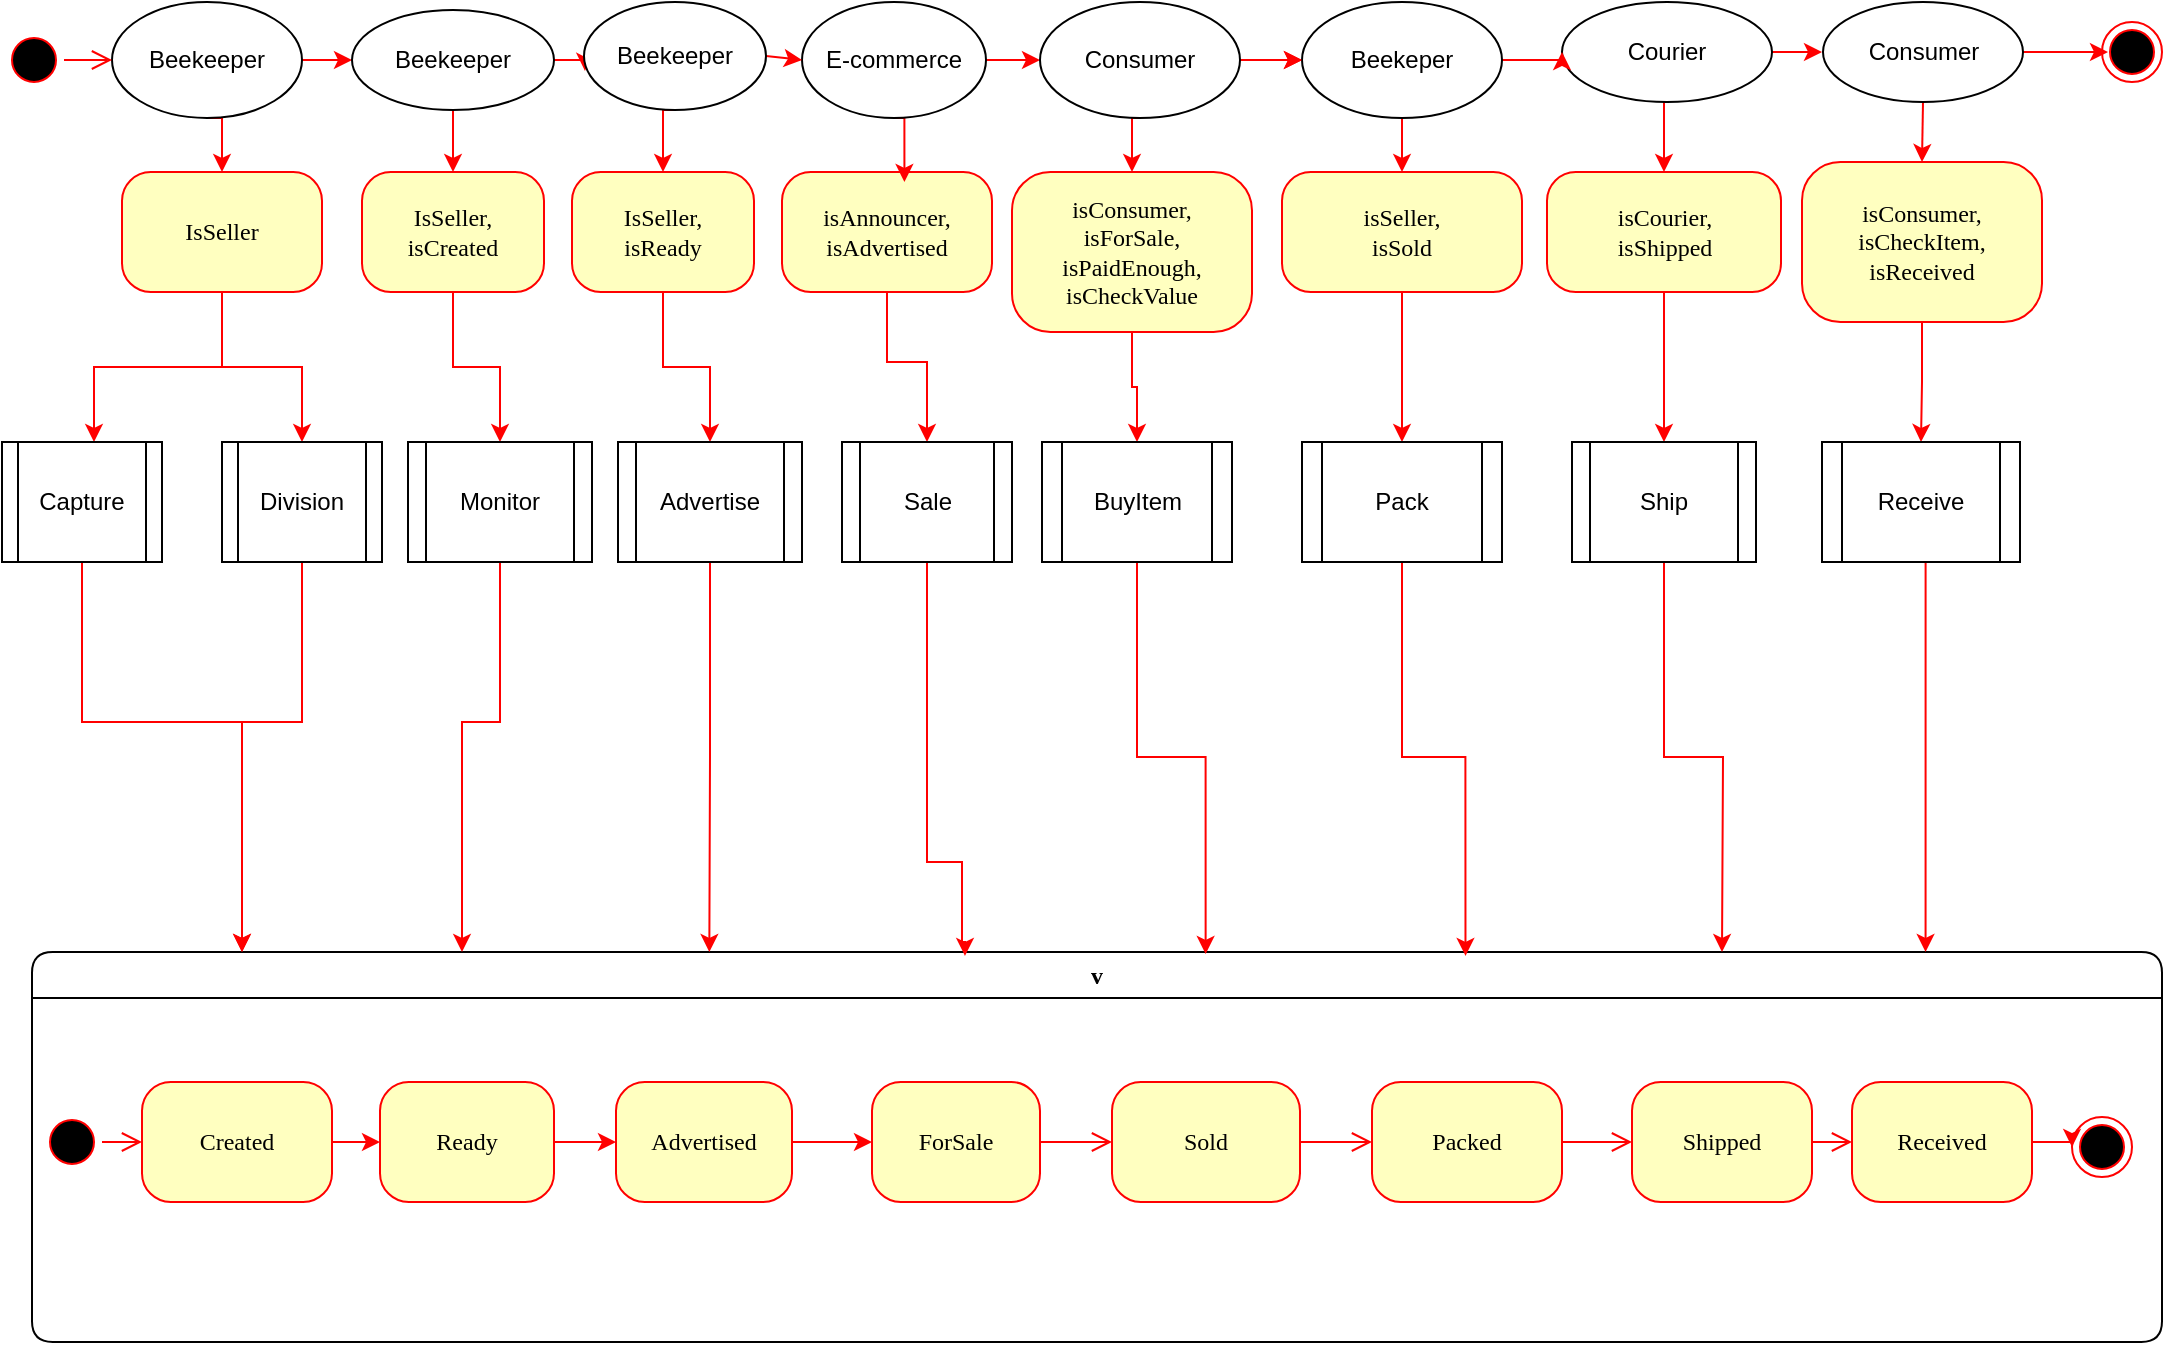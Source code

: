 <mxfile version="10.8.9" type="device"><diagram name="Page-1" id="58cdce13-f638-feb5-8d6f-7d28b1aa9fa0"><mxGraphModel dx="977" dy="528" grid="1" gridSize="10" guides="1" tooltips="1" connect="1" arrows="1" fold="1" page="1" pageScale="1" pageWidth="1100" pageHeight="850" background="#ffffff" math="0" shadow="0"><root><mxCell id="0"/><mxCell id="1" parent="0"/><mxCell id="382b91b5511bd0f7-1" value="" style="ellipse;html=1;shape=startState;fillColor=#000000;strokeColor=#ff0000;rounded=1;shadow=0;comic=0;labelBackgroundColor=none;fontFamily=Verdana;fontSize=12;fontColor=#000000;align=center;direction=south;" parent="1" vertex="1"><mxGeometry x="21" y="54" width="30" height="30" as="geometry"/></mxCell><mxCell id="Hnt3Hy2kM6EDXKPm-z2Q-22" style="edgeStyle=orthogonalEdgeStyle;rounded=0;orthogonalLoop=1;jettySize=auto;html=1;exitX=0.5;exitY=1;exitDx=0;exitDy=0;entryX=0.575;entryY=0;entryDx=0;entryDy=0;entryPerimeter=0;strokeColor=#FF0000;" edge="1" parent="1" source="382b91b5511bd0f7-6" target="Hnt3Hy2kM6EDXKPm-z2Q-20"><mxGeometry relative="1" as="geometry"/></mxCell><mxCell id="Hnt3Hy2kM6EDXKPm-z2Q-23" style="edgeStyle=orthogonalEdgeStyle;rounded=0;orthogonalLoop=1;jettySize=auto;html=1;strokeColor=#FF0000;entryX=0.5;entryY=0;entryDx=0;entryDy=0;" edge="1" parent="1" source="382b91b5511bd0f7-6" target="Hnt3Hy2kM6EDXKPm-z2Q-21"><mxGeometry relative="1" as="geometry"><mxPoint x="250" y="274" as="targetPoint"/></mxGeometry></mxCell><mxCell id="382b91b5511bd0f7-6" value="IsSeller" style="rounded=1;whiteSpace=wrap;html=1;arcSize=24;fillColor=#ffffc0;strokeColor=#ff0000;shadow=0;comic=0;labelBackgroundColor=none;fontFamily=Verdana;fontSize=12;fontColor=#000000;align=center;" parent="1" vertex="1"><mxGeometry x="80" y="125" width="100" height="60" as="geometry"/></mxCell><mxCell id="Hnt3Hy2kM6EDXKPm-z2Q-98" style="edgeStyle=orthogonalEdgeStyle;rounded=0;orthogonalLoop=1;jettySize=auto;html=1;exitX=0.5;exitY=1;exitDx=0;exitDy=0;entryX=0.5;entryY=0;entryDx=0;entryDy=0;strokeColor=#FF0000;" edge="1" parent="1" source="382b91b5511bd0f7-7" target="Hnt3Hy2kM6EDXKPm-z2Q-50"><mxGeometry relative="1" as="geometry"><Array as="points"><mxPoint x="463" y="220"/><mxPoint x="483" y="220"/></Array></mxGeometry></mxCell><mxCell id="382b91b5511bd0f7-7" value="&lt;div&gt;isAnnouncer,&lt;/div&gt;&lt;div&gt;isAdvertised&lt;/div&gt;" style="rounded=1;whiteSpace=wrap;html=1;arcSize=24;fillColor=#ffffc0;strokeColor=#ff0000;shadow=0;comic=0;labelBackgroundColor=none;fontFamily=Verdana;fontSize=12;fontColor=#000000;align=center;" parent="1" vertex="1"><mxGeometry x="410" y="125" width="105" height="60" as="geometry"/></mxCell><mxCell id="2a3bc250acf0617d-7" value="v" style="swimlane;whiteSpace=wrap;html=1;rounded=1;shadow=0;comic=0;labelBackgroundColor=none;strokeColor=#000000;strokeWidth=1;fillColor=#ffffff;fontFamily=Verdana;fontSize=12;fontColor=#000000;align=center;" parent="1" vertex="1"><mxGeometry x="35" y="515" width="1065" height="195" as="geometry"/></mxCell><mxCell id="Hnt3Hy2kM6EDXKPm-z2Q-92" style="edgeStyle=orthogonalEdgeStyle;rounded=0;orthogonalLoop=1;jettySize=auto;html=1;exitX=1;exitY=0.5;exitDx=0;exitDy=0;entryX=0;entryY=0.5;entryDx=0;entryDy=0;strokeColor=#FF0000;" edge="1" parent="2a3bc250acf0617d-7" source="382b91b5511bd0f7-8" target="Hnt3Hy2kM6EDXKPm-z2Q-91"><mxGeometry relative="1" as="geometry"/></mxCell><mxCell id="382b91b5511bd0f7-8" value="Created" style="rounded=1;whiteSpace=wrap;html=1;arcSize=24;fillColor=#ffffc0;strokeColor=#ff0000;shadow=0;comic=0;labelBackgroundColor=none;fontFamily=Verdana;fontSize=12;fontColor=#000000;align=center;" parent="2a3bc250acf0617d-7" vertex="1"><mxGeometry x="55" y="65" width="95" height="60" as="geometry"/></mxCell><mxCell id="24f968d109e7d6b4-3" value="" style="ellipse;html=1;shape=endState;fillColor=#000000;strokeColor=#ff0000;rounded=1;shadow=0;comic=0;labelBackgroundColor=none;fontFamily=Verdana;fontSize=12;fontColor=#000000;align=center;" parent="2a3bc250acf0617d-7" vertex="1"><mxGeometry x="1020" y="82.5" width="30" height="30" as="geometry"/></mxCell><mxCell id="3cde6dad864a17aa-9" style="edgeStyle=elbowEdgeStyle;html=1;labelBackgroundColor=none;endArrow=open;endSize=8;strokeColor=#ff0000;fontFamily=Verdana;fontSize=12;align=left;exitX=0.5;exitY=0;exitDx=0;exitDy=0;" parent="2a3bc250acf0617d-7" source="2a3bc250acf0617d-3" target="382b91b5511bd0f7-8" edge="1"><mxGeometry relative="1" as="geometry"/></mxCell><mxCell id="2a3bc250acf0617d-3" value="" style="ellipse;html=1;shape=startState;fillColor=#000000;strokeColor=#ff0000;rounded=1;shadow=0;comic=0;labelBackgroundColor=none;fontFamily=Verdana;fontSize=12;fontColor=#000000;align=center;direction=south;" parent="2a3bc250acf0617d-7" vertex="1"><mxGeometry x="5" y="80" width="30" height="30" as="geometry"/></mxCell><mxCell id="3cde6dad864a17aa-11" style="edgeStyle=elbowEdgeStyle;html=1;labelBackgroundColor=none;endArrow=open;endSize=8;strokeColor=#ff0000;fontFamily=Verdana;fontSize=12;align=left;" parent="2a3bc250acf0617d-7" source="Hnt3Hy2kM6EDXKPm-z2Q-1" target="3cde6dad864a17aa-2" edge="1"><mxGeometry relative="1" as="geometry"/></mxCell><mxCell id="3cde6dad864a17aa-1" value="ForSale" style="rounded=1;whiteSpace=wrap;html=1;arcSize=24;fillColor=#ffffc0;strokeColor=#ff0000;shadow=0;comic=0;labelBackgroundColor=none;fontFamily=Verdana;fontSize=12;fontColor=#000000;align=center;" parent="2a3bc250acf0617d-7" vertex="1"><mxGeometry x="420" y="65" width="84" height="60" as="geometry"/></mxCell><mxCell id="3cde6dad864a17aa-12" style="edgeStyle=elbowEdgeStyle;html=1;labelBackgroundColor=none;endArrow=open;endSize=8;strokeColor=#ff0000;fontFamily=Verdana;fontSize=12;align=left;entryX=0;entryY=0.5;entryDx=0;entryDy=0;" parent="2a3bc250acf0617d-7" source="Hnt3Hy2kM6EDXKPm-z2Q-5" target="Hnt3Hy2kM6EDXKPm-z2Q-3" edge="1"><mxGeometry relative="1" as="geometry"/></mxCell><mxCell id="3cde6dad864a17aa-2" value="Packed" style="rounded=1;whiteSpace=wrap;html=1;arcSize=24;fillColor=#ffffc0;strokeColor=#ff0000;shadow=0;comic=0;labelBackgroundColor=none;fontFamily=Verdana;fontSize=12;fontColor=#000000;align=center;" parent="2a3bc250acf0617d-7" vertex="1"><mxGeometry x="670" y="65" width="95" height="60" as="geometry"/></mxCell><mxCell id="Hnt3Hy2kM6EDXKPm-z2Q-1" value="Sold" style="rounded=1;whiteSpace=wrap;html=1;arcSize=24;fillColor=#ffffc0;strokeColor=#ff0000;shadow=0;comic=0;labelBackgroundColor=none;fontFamily=Verdana;fontSize=12;fontColor=#000000;align=center;" vertex="1" parent="2a3bc250acf0617d-7"><mxGeometry x="540" y="65" width="94" height="60" as="geometry"/></mxCell><mxCell id="Hnt3Hy2kM6EDXKPm-z2Q-2" style="edgeStyle=elbowEdgeStyle;html=1;labelBackgroundColor=none;endArrow=open;endSize=8;strokeColor=#ff0000;fontFamily=Verdana;fontSize=12;align=left;" edge="1" parent="2a3bc250acf0617d-7" source="3cde6dad864a17aa-1" target="Hnt3Hy2kM6EDXKPm-z2Q-1"><mxGeometry relative="1" as="geometry"><mxPoint x="550" y="592.5" as="sourcePoint"/><mxPoint x="790" y="592.5" as="targetPoint"/></mxGeometry></mxCell><mxCell id="Hnt3Hy2kM6EDXKPm-z2Q-9" style="edgeStyle=orthogonalEdgeStyle;rounded=0;orthogonalLoop=1;jettySize=auto;html=1;exitX=1;exitY=0.5;exitDx=0;exitDy=0;entryX=0;entryY=0.5;entryDx=0;entryDy=0;strokeColor=#FF0000;" edge="1" parent="2a3bc250acf0617d-7" source="Hnt3Hy2kM6EDXKPm-z2Q-3"><mxGeometry relative="1" as="geometry"><mxPoint x="1020" y="97.5" as="targetPoint"/></mxGeometry></mxCell><mxCell id="Hnt3Hy2kM6EDXKPm-z2Q-3" value="Received" style="rounded=1;whiteSpace=wrap;html=1;arcSize=24;fillColor=#ffffc0;strokeColor=#ff0000;shadow=0;comic=0;labelBackgroundColor=none;fontFamily=Verdana;fontSize=12;fontColor=#000000;align=center;" vertex="1" parent="2a3bc250acf0617d-7"><mxGeometry x="910" y="65" width="90" height="60" as="geometry"/></mxCell><mxCell id="Hnt3Hy2kM6EDXKPm-z2Q-5" value="Shipped" style="rounded=1;whiteSpace=wrap;html=1;arcSize=24;fillColor=#ffffc0;strokeColor=#ff0000;shadow=0;comic=0;labelBackgroundColor=none;fontFamily=Verdana;fontSize=12;fontColor=#000000;align=center;" vertex="1" parent="2a3bc250acf0617d-7"><mxGeometry x="800" y="65" width="90" height="60" as="geometry"/></mxCell><mxCell id="Hnt3Hy2kM6EDXKPm-z2Q-6" style="edgeStyle=elbowEdgeStyle;html=1;labelBackgroundColor=none;endArrow=open;endSize=8;strokeColor=#ff0000;fontFamily=Verdana;fontSize=12;align=left;entryX=0;entryY=0.5;entryDx=0;entryDy=0;" edge="1" parent="2a3bc250acf0617d-7" source="3cde6dad864a17aa-2" target="Hnt3Hy2kM6EDXKPm-z2Q-5"><mxGeometry relative="1" as="geometry"><mxPoint x="850" y="592.5" as="sourcePoint"/><mxPoint x="940" y="592.5" as="targetPoint"/></mxGeometry></mxCell><mxCell id="Hnt3Hy2kM6EDXKPm-z2Q-93" style="edgeStyle=orthogonalEdgeStyle;rounded=0;orthogonalLoop=1;jettySize=auto;html=1;exitX=1;exitY=0.5;exitDx=0;exitDy=0;entryX=0;entryY=0.5;entryDx=0;entryDy=0;strokeColor=#FF0000;" edge="1" parent="2a3bc250acf0617d-7" source="Hnt3Hy2kM6EDXKPm-z2Q-91" target="Hnt3Hy2kM6EDXKPm-z2Q-94"><mxGeometry relative="1" as="geometry"/></mxCell><mxCell id="Hnt3Hy2kM6EDXKPm-z2Q-91" value="Ready" style="rounded=1;whiteSpace=wrap;html=1;arcSize=24;fillColor=#ffffc0;strokeColor=#ff0000;shadow=0;comic=0;labelBackgroundColor=none;fontFamily=Verdana;fontSize=12;fontColor=#000000;align=center;" vertex="1" parent="2a3bc250acf0617d-7"><mxGeometry x="174" y="65" width="87" height="60" as="geometry"/></mxCell><mxCell id="Hnt3Hy2kM6EDXKPm-z2Q-95" style="edgeStyle=orthogonalEdgeStyle;rounded=0;orthogonalLoop=1;jettySize=auto;html=1;exitX=1;exitY=0.5;exitDx=0;exitDy=0;entryX=0;entryY=0.5;entryDx=0;entryDy=0;strokeColor=#FF0000;" edge="1" parent="2a3bc250acf0617d-7" source="Hnt3Hy2kM6EDXKPm-z2Q-94" target="3cde6dad864a17aa-1"><mxGeometry relative="1" as="geometry"/></mxCell><mxCell id="Hnt3Hy2kM6EDXKPm-z2Q-94" value="Advertised" style="rounded=1;whiteSpace=wrap;html=1;arcSize=24;fillColor=#ffffc0;strokeColor=#ff0000;shadow=0;comic=0;labelBackgroundColor=none;fontFamily=Verdana;fontSize=12;fontColor=#000000;align=center;" vertex="1" parent="2a3bc250acf0617d-7"><mxGeometry x="292" y="65" width="88" height="60" as="geometry"/></mxCell><mxCell id="Hnt3Hy2kM6EDXKPm-z2Q-75" style="edgeStyle=orthogonalEdgeStyle;rounded=0;orthogonalLoop=1;jettySize=auto;html=1;exitX=0.5;exitY=1;exitDx=0;exitDy=0;entryX=0.5;entryY=0;entryDx=0;entryDy=0;strokeColor=#FF0000;" edge="1" parent="1" source="Hnt3Hy2kM6EDXKPm-z2Q-12" target="382b91b5511bd0f7-6"><mxGeometry relative="1" as="geometry"/></mxCell><mxCell id="Hnt3Hy2kM6EDXKPm-z2Q-103" style="edgeStyle=none;rounded=0;orthogonalLoop=1;jettySize=auto;html=1;exitX=1;exitY=0.5;exitDx=0;exitDy=0;entryX=0;entryY=0.5;entryDx=0;entryDy=0;strokeColor=#FF0000;" edge="1" parent="1" source="Hnt3Hy2kM6EDXKPm-z2Q-12" target="Hnt3Hy2kM6EDXKPm-z2Q-27"><mxGeometry relative="1" as="geometry"/></mxCell><mxCell id="Hnt3Hy2kM6EDXKPm-z2Q-12" value="Beekeeper" style="ellipse;whiteSpace=wrap;html=1;" vertex="1" parent="1"><mxGeometry x="75" y="40" width="95" height="58" as="geometry"/></mxCell><mxCell id="Hnt3Hy2kM6EDXKPm-z2Q-13" style="html=1;labelBackgroundColor=none;endArrow=open;endSize=8;strokeColor=#ff0000;fontFamily=Verdana;fontSize=12;align=left;entryX=0;entryY=0.5;entryDx=0;entryDy=0;" edge="1" parent="1" source="382b91b5511bd0f7-1" target="Hnt3Hy2kM6EDXKPm-z2Q-12"><mxGeometry relative="1" as="geometry"><mxPoint x="70" y="50" as="sourcePoint"/><mxPoint x="90" y="65" as="targetPoint"/></mxGeometry></mxCell><mxCell id="Hnt3Hy2kM6EDXKPm-z2Q-29" style="edgeStyle=orthogonalEdgeStyle;rounded=0;orthogonalLoop=1;jettySize=auto;html=1;exitX=0.5;exitY=1;exitDx=0;exitDy=0;entryX=0.5;entryY=0;entryDx=0;entryDy=0;strokeColor=#FF0000;" edge="1" parent="1" source="Hnt3Hy2kM6EDXKPm-z2Q-14" target="Hnt3Hy2kM6EDXKPm-z2Q-28"><mxGeometry relative="1" as="geometry"/></mxCell><mxCell id="Hnt3Hy2kM6EDXKPm-z2Q-14" value="&lt;div&gt;IsSeller,&lt;/div&gt;&lt;div&gt;isCreated&lt;br&gt;&lt;/div&gt;" style="rounded=1;whiteSpace=wrap;html=1;arcSize=24;fillColor=#ffffc0;strokeColor=#ff0000;shadow=0;comic=0;labelBackgroundColor=none;fontFamily=Verdana;fontSize=12;fontColor=#000000;align=center;" vertex="1" parent="1"><mxGeometry x="200" y="125" width="91" height="60" as="geometry"/></mxCell><mxCell id="Hnt3Hy2kM6EDXKPm-z2Q-99" style="edgeStyle=orthogonalEdgeStyle;rounded=0;orthogonalLoop=1;jettySize=auto;html=1;exitX=0.5;exitY=1;exitDx=0;exitDy=0;strokeColor=#FF0000;" edge="1" parent="1" source="Hnt3Hy2kM6EDXKPm-z2Q-20" target="2a3bc250acf0617d-7"><mxGeometry relative="1" as="geometry"><Array as="points"><mxPoint x="60" y="400"/><mxPoint x="140" y="400"/></Array></mxGeometry></mxCell><mxCell id="Hnt3Hy2kM6EDXKPm-z2Q-20" value="Capture" style="shape=process;whiteSpace=wrap;html=1;backgroundOutline=1;" vertex="1" parent="1"><mxGeometry x="20" y="260" width="80" height="60" as="geometry"/></mxCell><mxCell id="Hnt3Hy2kM6EDXKPm-z2Q-25" style="edgeStyle=orthogonalEdgeStyle;rounded=0;orthogonalLoop=1;jettySize=auto;html=1;exitX=0.5;exitY=1;exitDx=0;exitDy=0;strokeColor=#FF0000;" edge="1" parent="1" source="Hnt3Hy2kM6EDXKPm-z2Q-21" target="2a3bc250acf0617d-7"><mxGeometry relative="1" as="geometry"><mxPoint x="150" y="515" as="targetPoint"/><Array as="points"><mxPoint x="170" y="400"/><mxPoint x="140" y="400"/></Array></mxGeometry></mxCell><mxCell id="Hnt3Hy2kM6EDXKPm-z2Q-21" value="Division" style="shape=process;whiteSpace=wrap;html=1;backgroundOutline=1;" vertex="1" parent="1"><mxGeometry x="130" y="260" width="80" height="60" as="geometry"/></mxCell><mxCell id="Hnt3Hy2kM6EDXKPm-z2Q-58" style="edgeStyle=orthogonalEdgeStyle;rounded=0;orthogonalLoop=1;jettySize=auto;html=1;exitX=1;exitY=0.5;exitDx=0;exitDy=0;entryX=0.005;entryY=0.638;entryDx=0;entryDy=0;strokeColor=#FF0000;entryPerimeter=0;" edge="1" parent="1" source="Hnt3Hy2kM6EDXKPm-z2Q-27" target="Hnt3Hy2kM6EDXKPm-z2Q-100"><mxGeometry relative="1" as="geometry"/></mxCell><mxCell id="Hnt3Hy2kM6EDXKPm-z2Q-69" style="edgeStyle=orthogonalEdgeStyle;rounded=0;orthogonalLoop=1;jettySize=auto;html=1;exitX=0.5;exitY=1;exitDx=0;exitDy=0;entryX=0.5;entryY=0;entryDx=0;entryDy=0;strokeColor=#FF0000;" edge="1" parent="1" source="Hnt3Hy2kM6EDXKPm-z2Q-27" target="Hnt3Hy2kM6EDXKPm-z2Q-14"><mxGeometry relative="1" as="geometry"/></mxCell><mxCell id="Hnt3Hy2kM6EDXKPm-z2Q-27" value="Beekeeper" style="ellipse;whiteSpace=wrap;html=1;" vertex="1" parent="1"><mxGeometry x="195" y="44" width="101" height="50" as="geometry"/></mxCell><mxCell id="Hnt3Hy2kM6EDXKPm-z2Q-31" style="edgeStyle=orthogonalEdgeStyle;rounded=0;orthogonalLoop=1;jettySize=auto;html=1;exitX=0.5;exitY=1;exitDx=0;exitDy=0;strokeColor=#FF0000;" edge="1" parent="1" source="Hnt3Hy2kM6EDXKPm-z2Q-28"><mxGeometry relative="1" as="geometry"><mxPoint x="250" y="515" as="targetPoint"/><Array as="points"><mxPoint x="269" y="400"/><mxPoint x="250" y="400"/></Array></mxGeometry></mxCell><mxCell id="Hnt3Hy2kM6EDXKPm-z2Q-28" value="Monitor" style="shape=process;whiteSpace=wrap;html=1;backgroundOutline=1;" vertex="1" parent="1"><mxGeometry x="223" y="260" width="92" height="60" as="geometry"/></mxCell><mxCell id="Hnt3Hy2kM6EDXKPm-z2Q-67" style="edgeStyle=orthogonalEdgeStyle;rounded=0;orthogonalLoop=1;jettySize=auto;html=1;entryX=0;entryY=0.5;entryDx=0;entryDy=0;strokeColor=#FF0000;" edge="1" parent="1" target="Hnt3Hy2kM6EDXKPm-z2Q-61"><mxGeometry relative="1" as="geometry"><mxPoint x="640" y="69" as="sourcePoint"/></mxGeometry></mxCell><mxCell id="Hnt3Hy2kM6EDXKPm-z2Q-68" style="edgeStyle=orthogonalEdgeStyle;rounded=0;orthogonalLoop=1;jettySize=auto;html=1;exitX=0.5;exitY=1;exitDx=0;exitDy=0;entryX=0.583;entryY=0.083;entryDx=0;entryDy=0;entryPerimeter=0;strokeColor=#FF0000;" edge="1" parent="1" source="Hnt3Hy2kM6EDXKPm-z2Q-34" target="382b91b5511bd0f7-7"><mxGeometry relative="1" as="geometry"/></mxCell><mxCell id="Hnt3Hy2kM6EDXKPm-z2Q-82" style="edgeStyle=orthogonalEdgeStyle;rounded=0;orthogonalLoop=1;jettySize=auto;html=1;exitX=1;exitY=0.5;exitDx=0;exitDy=0;entryX=0;entryY=0.5;entryDx=0;entryDy=0;strokeColor=#FF0000;" edge="1" parent="1" source="Hnt3Hy2kM6EDXKPm-z2Q-34" target="Hnt3Hy2kM6EDXKPm-z2Q-77"><mxGeometry relative="1" as="geometry"/></mxCell><mxCell id="Hnt3Hy2kM6EDXKPm-z2Q-34" value="E-commerce" style="ellipse;whiteSpace=wrap;html=1;" vertex="1" parent="1"><mxGeometry x="420" y="40" width="92" height="58" as="geometry"/></mxCell><mxCell id="Hnt3Hy2kM6EDXKPm-z2Q-65" style="edgeStyle=orthogonalEdgeStyle;rounded=0;orthogonalLoop=1;jettySize=auto;html=1;exitX=1;exitY=0.5;exitDx=0;exitDy=0;strokeColor=#FF0000;" edge="1" parent="1" source="Hnt3Hy2kM6EDXKPm-z2Q-38"><mxGeometry relative="1" as="geometry"><mxPoint x="930" y="65" as="targetPoint"/></mxGeometry></mxCell><mxCell id="Hnt3Hy2kM6EDXKPm-z2Q-76" style="edgeStyle=orthogonalEdgeStyle;rounded=0;orthogonalLoop=1;jettySize=auto;html=1;exitX=0.5;exitY=1;exitDx=0;exitDy=0;entryX=0.5;entryY=0;entryDx=0;entryDy=0;strokeColor=#FF0000;" edge="1" parent="1" source="Hnt3Hy2kM6EDXKPm-z2Q-38" target="Hnt3Hy2kM6EDXKPm-z2Q-44"><mxGeometry relative="1" as="geometry"/></mxCell><mxCell id="Hnt3Hy2kM6EDXKPm-z2Q-38" value="Courier" style="ellipse;whiteSpace=wrap;html=1;" vertex="1" parent="1"><mxGeometry x="800" y="40" width="105" height="50" as="geometry"/></mxCell><mxCell id="Hnt3Hy2kM6EDXKPm-z2Q-63" style="edgeStyle=orthogonalEdgeStyle;rounded=0;orthogonalLoop=1;jettySize=auto;html=1;exitX=1;exitY=0.5;exitDx=0;exitDy=0;strokeColor=#FF0000;" edge="1" parent="1" source="Hnt3Hy2kM6EDXKPm-z2Q-39"><mxGeometry relative="1" as="geometry"><mxPoint x="1073" y="65" as="targetPoint"/></mxGeometry></mxCell><mxCell id="Hnt3Hy2kM6EDXKPm-z2Q-64" style="edgeStyle=orthogonalEdgeStyle;rounded=0;orthogonalLoop=1;jettySize=auto;html=1;exitX=0.5;exitY=1;exitDx=0;exitDy=0;entryX=0.5;entryY=0;entryDx=0;entryDy=0;strokeColor=#FF0000;" edge="1" parent="1" source="Hnt3Hy2kM6EDXKPm-z2Q-39" target="Hnt3Hy2kM6EDXKPm-z2Q-45"><mxGeometry relative="1" as="geometry"/></mxCell><mxCell id="Hnt3Hy2kM6EDXKPm-z2Q-39" value="Consumer" style="ellipse;whiteSpace=wrap;html=1;" vertex="1" parent="1"><mxGeometry x="930.5" y="40" width="100" height="50" as="geometry"/></mxCell><mxCell id="Hnt3Hy2kM6EDXKPm-z2Q-96" style="edgeStyle=orthogonalEdgeStyle;rounded=0;orthogonalLoop=1;jettySize=auto;html=1;exitX=0.5;exitY=1;exitDx=0;exitDy=0;entryX=0.5;entryY=0;entryDx=0;entryDy=0;strokeColor=#FF0000;" edge="1" parent="1" source="Hnt3Hy2kM6EDXKPm-z2Q-44" target="Hnt3Hy2kM6EDXKPm-z2Q-51"><mxGeometry relative="1" as="geometry"/></mxCell><mxCell id="Hnt3Hy2kM6EDXKPm-z2Q-44" value="&lt;div&gt;isCourier,&lt;/div&gt;&lt;div&gt;isShipped&lt;br&gt;&lt;/div&gt;" style="rounded=1;whiteSpace=wrap;html=1;arcSize=24;fillColor=#ffffc0;strokeColor=#ff0000;shadow=0;comic=0;labelBackgroundColor=none;fontFamily=Verdana;fontSize=12;fontColor=#000000;align=center;" vertex="1" parent="1"><mxGeometry x="792.5" y="125" width="117" height="60" as="geometry"/></mxCell><mxCell id="Hnt3Hy2kM6EDXKPm-z2Q-48" style="edgeStyle=orthogonalEdgeStyle;rounded=0;orthogonalLoop=1;jettySize=auto;html=1;exitX=0.5;exitY=1;exitDx=0;exitDy=0;strokeColor=#FF0000;entryX=0.889;entryY=0;entryDx=0;entryDy=0;entryPerimeter=0;" edge="1" parent="1" source="Hnt3Hy2kM6EDXKPm-z2Q-52" target="2a3bc250acf0617d-7"><mxGeometry relative="1" as="geometry"><mxPoint x="981" y="498" as="targetPoint"/><Array as="points"><mxPoint x="982" y="320"/></Array></mxGeometry></mxCell><mxCell id="Hnt3Hy2kM6EDXKPm-z2Q-97" style="edgeStyle=orthogonalEdgeStyle;rounded=0;orthogonalLoop=1;jettySize=auto;html=1;exitX=0.5;exitY=1;exitDx=0;exitDy=0;strokeColor=#FF0000;" edge="1" parent="1" source="Hnt3Hy2kM6EDXKPm-z2Q-45" target="Hnt3Hy2kM6EDXKPm-z2Q-52"><mxGeometry relative="1" as="geometry"/></mxCell><mxCell id="Hnt3Hy2kM6EDXKPm-z2Q-45" value="&lt;div&gt;isConsumer,&lt;/div&gt;&lt;div&gt;isCheckItem,&lt;/div&gt;&lt;div&gt;isReceived&lt;br&gt;&lt;/div&gt;" style="rounded=1;whiteSpace=wrap;html=1;arcSize=24;fillColor=#ffffc0;strokeColor=#ff0000;shadow=0;comic=0;labelBackgroundColor=none;fontFamily=Verdana;fontSize=12;fontColor=#000000;align=center;" vertex="1" parent="1"><mxGeometry x="920" y="120" width="120" height="80" as="geometry"/></mxCell><mxCell id="Hnt3Hy2kM6EDXKPm-z2Q-60" style="edgeStyle=orthogonalEdgeStyle;rounded=0;orthogonalLoop=1;jettySize=auto;html=1;exitX=0.5;exitY=1;exitDx=0;exitDy=0;entryX=0.438;entryY=0.01;entryDx=0;entryDy=0;entryPerimeter=0;strokeColor=#FF0000;" edge="1" parent="1" source="Hnt3Hy2kM6EDXKPm-z2Q-50" target="2a3bc250acf0617d-7"><mxGeometry relative="1" as="geometry"><Array as="points"><mxPoint x="483" y="470"/><mxPoint x="500" y="470"/><mxPoint x="500" y="510"/><mxPoint x="501" y="510"/></Array></mxGeometry></mxCell><mxCell id="Hnt3Hy2kM6EDXKPm-z2Q-50" value="Sale" style="shape=process;whiteSpace=wrap;html=1;backgroundOutline=1;" vertex="1" parent="1"><mxGeometry x="440" y="260" width="85" height="60" as="geometry"/></mxCell><mxCell id="Hnt3Hy2kM6EDXKPm-z2Q-54" style="edgeStyle=orthogonalEdgeStyle;rounded=0;orthogonalLoop=1;jettySize=auto;html=1;exitX=0.5;exitY=1;exitDx=0;exitDy=0;strokeColor=#FF0000;" edge="1" parent="1" source="Hnt3Hy2kM6EDXKPm-z2Q-51"><mxGeometry relative="1" as="geometry"><mxPoint x="880" y="515" as="targetPoint"/></mxGeometry></mxCell><mxCell id="Hnt3Hy2kM6EDXKPm-z2Q-51" value="Ship" style="shape=process;whiteSpace=wrap;html=1;backgroundOutline=1;" vertex="1" parent="1"><mxGeometry x="805" y="260" width="92" height="60" as="geometry"/></mxCell><mxCell id="Hnt3Hy2kM6EDXKPm-z2Q-52" value="Receive" style="shape=process;whiteSpace=wrap;html=1;backgroundOutline=1;" vertex="1" parent="1"><mxGeometry x="930" y="260" width="99" height="60" as="geometry"/></mxCell><mxCell id="Hnt3Hy2kM6EDXKPm-z2Q-66" style="edgeStyle=orthogonalEdgeStyle;rounded=0;orthogonalLoop=1;jettySize=auto;html=1;exitX=1;exitY=0.5;exitDx=0;exitDy=0;entryX=0;entryY=0.5;entryDx=0;entryDy=0;strokeColor=#FF0000;" edge="1" parent="1" source="Hnt3Hy2kM6EDXKPm-z2Q-61" target="Hnt3Hy2kM6EDXKPm-z2Q-38"><mxGeometry relative="1" as="geometry"/></mxCell><mxCell id="Hnt3Hy2kM6EDXKPm-z2Q-74" style="edgeStyle=orthogonalEdgeStyle;rounded=0;orthogonalLoop=1;jettySize=auto;html=1;exitX=0.5;exitY=1;exitDx=0;exitDy=0;entryX=0.5;entryY=0;entryDx=0;entryDy=0;strokeColor=#FF0000;" edge="1" parent="1" source="Hnt3Hy2kM6EDXKPm-z2Q-61" target="Hnt3Hy2kM6EDXKPm-z2Q-70"><mxGeometry relative="1" as="geometry"/></mxCell><mxCell id="Hnt3Hy2kM6EDXKPm-z2Q-61" value="Beekeper" style="ellipse;whiteSpace=wrap;html=1;" vertex="1" parent="1"><mxGeometry x="670" y="40" width="100" height="58" as="geometry"/></mxCell><mxCell id="Hnt3Hy2kM6EDXKPm-z2Q-72" style="edgeStyle=orthogonalEdgeStyle;rounded=0;orthogonalLoop=1;jettySize=auto;html=1;exitX=0.5;exitY=1;exitDx=0;exitDy=0;entryX=0.5;entryY=0;entryDx=0;entryDy=0;strokeColor=#FF0000;" edge="1" parent="1" source="Hnt3Hy2kM6EDXKPm-z2Q-70" target="Hnt3Hy2kM6EDXKPm-z2Q-71"><mxGeometry relative="1" as="geometry"/></mxCell><mxCell id="Hnt3Hy2kM6EDXKPm-z2Q-70" value="&lt;div&gt;isSeller,&lt;/div&gt;&lt;div&gt;isSold&lt;/div&gt;" style="rounded=1;whiteSpace=wrap;html=1;arcSize=24;fillColor=#ffffc0;strokeColor=#ff0000;shadow=0;comic=0;labelBackgroundColor=none;fontFamily=Verdana;fontSize=12;fontColor=#000000;align=center;" vertex="1" parent="1"><mxGeometry x="660" y="125" width="120" height="60" as="geometry"/></mxCell><mxCell id="Hnt3Hy2kM6EDXKPm-z2Q-73" style="edgeStyle=orthogonalEdgeStyle;rounded=0;orthogonalLoop=1;jettySize=auto;html=1;exitX=0.5;exitY=1;exitDx=0;exitDy=0;strokeColor=#FF0000;entryX=0.673;entryY=0.01;entryDx=0;entryDy=0;entryPerimeter=0;" edge="1" parent="1" source="Hnt3Hy2kM6EDXKPm-z2Q-71" target="2a3bc250acf0617d-7"><mxGeometry relative="1" as="geometry"><mxPoint x="750" y="511" as="targetPoint"/></mxGeometry></mxCell><mxCell id="Hnt3Hy2kM6EDXKPm-z2Q-71" value="Pack" style="shape=process;whiteSpace=wrap;html=1;backgroundOutline=1;" vertex="1" parent="1"><mxGeometry x="670" y="260" width="100" height="60" as="geometry"/></mxCell><mxCell id="Hnt3Hy2kM6EDXKPm-z2Q-78" value="" style="edgeStyle=orthogonalEdgeStyle;rounded=0;orthogonalLoop=1;jettySize=auto;html=1;strokeColor=#FF0000;" edge="1" parent="1" source="Hnt3Hy2kM6EDXKPm-z2Q-77" target="Hnt3Hy2kM6EDXKPm-z2Q-61"><mxGeometry relative="1" as="geometry"/></mxCell><mxCell id="Hnt3Hy2kM6EDXKPm-z2Q-86" style="edgeStyle=orthogonalEdgeStyle;rounded=0;orthogonalLoop=1;jettySize=auto;html=1;exitX=0.5;exitY=1;exitDx=0;exitDy=0;entryX=0.5;entryY=0;entryDx=0;entryDy=0;strokeColor=#FF0000;" edge="1" parent="1" source="Hnt3Hy2kM6EDXKPm-z2Q-77" target="Hnt3Hy2kM6EDXKPm-z2Q-85"><mxGeometry relative="1" as="geometry"/></mxCell><mxCell id="Hnt3Hy2kM6EDXKPm-z2Q-77" value="Consumer" style="ellipse;whiteSpace=wrap;html=1;" vertex="1" parent="1"><mxGeometry x="539" y="40" width="100" height="58" as="geometry"/></mxCell><mxCell id="Hnt3Hy2kM6EDXKPm-z2Q-89" style="edgeStyle=orthogonalEdgeStyle;rounded=0;orthogonalLoop=1;jettySize=auto;html=1;exitX=0.5;exitY=1;exitDx=0;exitDy=0;entryX=0.5;entryY=0;entryDx=0;entryDy=0;strokeColor=#FF0000;" edge="1" parent="1" source="Hnt3Hy2kM6EDXKPm-z2Q-85" target="Hnt3Hy2kM6EDXKPm-z2Q-88"><mxGeometry relative="1" as="geometry"/></mxCell><mxCell id="Hnt3Hy2kM6EDXKPm-z2Q-85" value="&lt;div&gt;isConsumer,&lt;/div&gt;&lt;div&gt;isForSale,&lt;/div&gt;&lt;div&gt;isPaidEnough,&lt;/div&gt;&lt;div&gt;isCheckValue&lt;/div&gt;" style="rounded=1;whiteSpace=wrap;html=1;arcSize=24;fillColor=#ffffc0;strokeColor=#ff0000;shadow=0;comic=0;labelBackgroundColor=none;fontFamily=Verdana;fontSize=12;fontColor=#000000;align=center;" vertex="1" parent="1"><mxGeometry x="525" y="125" width="120" height="80" as="geometry"/></mxCell><mxCell id="Hnt3Hy2kM6EDXKPm-z2Q-90" style="edgeStyle=orthogonalEdgeStyle;rounded=0;orthogonalLoop=1;jettySize=auto;html=1;exitX=0.5;exitY=1;exitDx=0;exitDy=0;strokeColor=#FF0000;entryX=0.551;entryY=0.005;entryDx=0;entryDy=0;entryPerimeter=0;" edge="1" parent="1" source="Hnt3Hy2kM6EDXKPm-z2Q-88" target="2a3bc250acf0617d-7"><mxGeometry relative="1" as="geometry"><mxPoint x="620" y="510" as="targetPoint"/></mxGeometry></mxCell><mxCell id="Hnt3Hy2kM6EDXKPm-z2Q-88" value="BuyItem" style="shape=process;whiteSpace=wrap;html=1;backgroundOutline=1;" vertex="1" parent="1"><mxGeometry x="540" y="260" width="95" height="60" as="geometry"/></mxCell><mxCell id="Hnt3Hy2kM6EDXKPm-z2Q-105" style="edgeStyle=none;rounded=0;orthogonalLoop=1;jettySize=auto;html=1;exitX=1;exitY=0.5;exitDx=0;exitDy=0;entryX=0;entryY=0.5;entryDx=0;entryDy=0;strokeColor=#FF0000;" edge="1" parent="1" source="Hnt3Hy2kM6EDXKPm-z2Q-100" target="Hnt3Hy2kM6EDXKPm-z2Q-34"><mxGeometry relative="1" as="geometry"/></mxCell><mxCell id="Hnt3Hy2kM6EDXKPm-z2Q-111" style="edgeStyle=orthogonalEdgeStyle;rounded=0;orthogonalLoop=1;jettySize=auto;html=1;exitX=0.5;exitY=1;exitDx=0;exitDy=0;entryX=0.5;entryY=0;entryDx=0;entryDy=0;strokeColor=#FF0000;" edge="1" parent="1" source="Hnt3Hy2kM6EDXKPm-z2Q-100" target="Hnt3Hy2kM6EDXKPm-z2Q-106"><mxGeometry relative="1" as="geometry"/></mxCell><mxCell id="Hnt3Hy2kM6EDXKPm-z2Q-100" value="Beekeeper" style="ellipse;whiteSpace=wrap;html=1;" vertex="1" parent="1"><mxGeometry x="311" y="40" width="91" height="54" as="geometry"/></mxCell><mxCell id="Hnt3Hy2kM6EDXKPm-z2Q-108" style="edgeStyle=orthogonalEdgeStyle;rounded=0;orthogonalLoop=1;jettySize=auto;html=1;exitX=0.5;exitY=1;exitDx=0;exitDy=0;entryX=0.5;entryY=0;entryDx=0;entryDy=0;strokeColor=#FF0000;" edge="1" parent="1" source="Hnt3Hy2kM6EDXKPm-z2Q-106" target="Hnt3Hy2kM6EDXKPm-z2Q-107"><mxGeometry relative="1" as="geometry"/></mxCell><mxCell id="Hnt3Hy2kM6EDXKPm-z2Q-106" value="&lt;div&gt;IsSeller,&lt;/div&gt;&lt;div&gt;isReady&lt;/div&gt;" style="rounded=1;whiteSpace=wrap;html=1;arcSize=24;fillColor=#ffffc0;strokeColor=#ff0000;shadow=0;comic=0;labelBackgroundColor=none;fontFamily=Verdana;fontSize=12;fontColor=#000000;align=center;" vertex="1" parent="1"><mxGeometry x="305" y="125" width="91" height="60" as="geometry"/></mxCell><mxCell id="Hnt3Hy2kM6EDXKPm-z2Q-109" style="edgeStyle=orthogonalEdgeStyle;rounded=0;orthogonalLoop=1;jettySize=auto;html=1;exitX=0.5;exitY=1;exitDx=0;exitDy=0;strokeColor=#FF0000;entryX=0.318;entryY=0;entryDx=0;entryDy=0;entryPerimeter=0;" edge="1" parent="1" source="Hnt3Hy2kM6EDXKPm-z2Q-107" target="2a3bc250acf0617d-7"><mxGeometry relative="1" as="geometry"><mxPoint x="374" y="510" as="targetPoint"/></mxGeometry></mxCell><mxCell id="Hnt3Hy2kM6EDXKPm-z2Q-107" value="Advertise" style="shape=process;whiteSpace=wrap;html=1;backgroundOutline=1;" vertex="1" parent="1"><mxGeometry x="328" y="260" width="92" height="60" as="geometry"/></mxCell><mxCell id="Hnt3Hy2kM6EDXKPm-z2Q-110" value="" style="ellipse;html=1;shape=endState;fillColor=#000000;strokeColor=#ff0000;" vertex="1" parent="1"><mxGeometry x="1070" y="50" width="30" height="30" as="geometry"/></mxCell></root></mxGraphModel></diagram></mxfile>